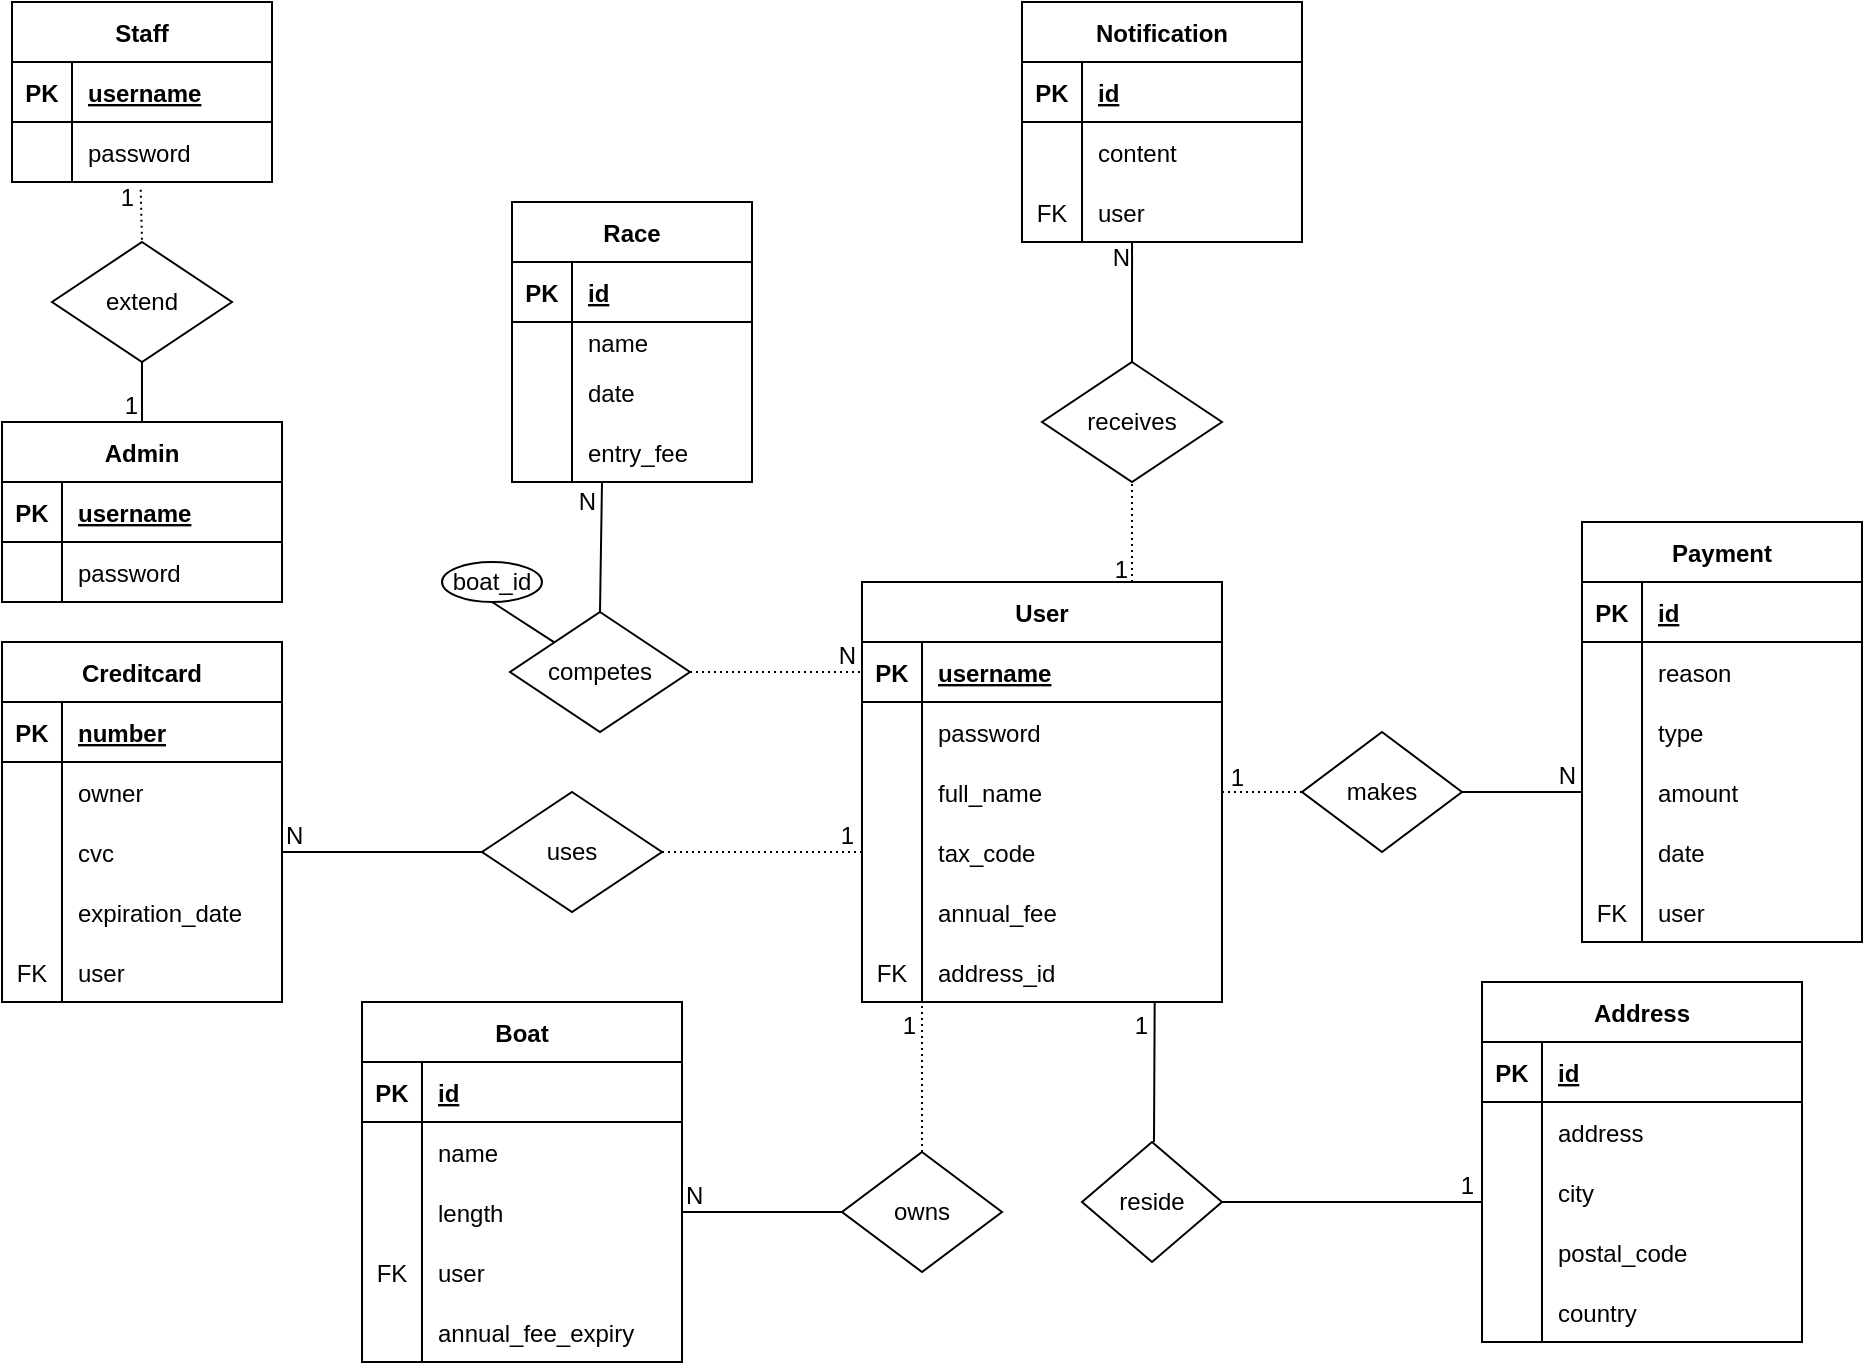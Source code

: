 <mxfile version="20.5.3" type="device"><diagram id="jh0oyT19YqO0sQ1SQWSc" name="Pagina-1"><mxGraphModel dx="315" dy="352" grid="1" gridSize="10" guides="1" tooltips="1" connect="1" arrows="1" fold="1" page="1" pageScale="1" pageWidth="1169" pageHeight="827" math="0" shadow="0"><root><mxCell id="0"/><mxCell id="1" parent="0"/><mxCell id="QxGdhgScGjYeTgfnTwLu-27" value="User" style="shape=table;startSize=30;container=1;collapsible=1;childLayout=tableLayout;fixedRows=1;rowLines=0;fontStyle=1;align=center;resizeLast=1;flipH=1;flipV=0;" vertex="1" parent="1"><mxGeometry x="510" y="430" width="180" height="210" as="geometry"/></mxCell><mxCell id="QxGdhgScGjYeTgfnTwLu-28" value="" style="shape=tableRow;horizontal=0;startSize=0;swimlaneHead=0;swimlaneBody=0;fillColor=none;collapsible=0;dropTarget=0;points=[[0,0.5],[1,0.5]];portConstraint=eastwest;top=0;left=0;right=0;bottom=1;" vertex="1" parent="QxGdhgScGjYeTgfnTwLu-27"><mxGeometry y="30" width="180" height="30" as="geometry"/></mxCell><mxCell id="QxGdhgScGjYeTgfnTwLu-29" value="PK" style="shape=partialRectangle;connectable=0;fillColor=none;top=0;left=0;bottom=0;right=0;fontStyle=1;overflow=hidden;" vertex="1" parent="QxGdhgScGjYeTgfnTwLu-28"><mxGeometry width="30" height="30" as="geometry"><mxRectangle width="30" height="30" as="alternateBounds"/></mxGeometry></mxCell><mxCell id="QxGdhgScGjYeTgfnTwLu-30" value="username" style="shape=partialRectangle;connectable=0;fillColor=none;top=0;left=0;bottom=0;right=0;align=left;spacingLeft=6;fontStyle=5;overflow=hidden;" vertex="1" parent="QxGdhgScGjYeTgfnTwLu-28"><mxGeometry x="30" width="150" height="30" as="geometry"><mxRectangle width="150" height="30" as="alternateBounds"/></mxGeometry></mxCell><mxCell id="QxGdhgScGjYeTgfnTwLu-31" value="" style="shape=tableRow;horizontal=0;startSize=0;swimlaneHead=0;swimlaneBody=0;fillColor=none;collapsible=0;dropTarget=0;points=[[0,0.5],[1,0.5]];portConstraint=eastwest;top=0;left=0;right=0;bottom=0;" vertex="1" parent="QxGdhgScGjYeTgfnTwLu-27"><mxGeometry y="60" width="180" height="30" as="geometry"/></mxCell><mxCell id="QxGdhgScGjYeTgfnTwLu-32" value="" style="shape=partialRectangle;connectable=0;fillColor=none;top=0;left=0;bottom=0;right=0;editable=1;overflow=hidden;" vertex="1" parent="QxGdhgScGjYeTgfnTwLu-31"><mxGeometry width="30" height="30" as="geometry"><mxRectangle width="30" height="30" as="alternateBounds"/></mxGeometry></mxCell><mxCell id="QxGdhgScGjYeTgfnTwLu-33" value="password" style="shape=partialRectangle;connectable=0;fillColor=none;top=0;left=0;bottom=0;right=0;align=left;spacingLeft=6;overflow=hidden;" vertex="1" parent="QxGdhgScGjYeTgfnTwLu-31"><mxGeometry x="30" width="150" height="30" as="geometry"><mxRectangle width="150" height="30" as="alternateBounds"/></mxGeometry></mxCell><mxCell id="QxGdhgScGjYeTgfnTwLu-34" value="" style="shape=tableRow;horizontal=0;startSize=0;swimlaneHead=0;swimlaneBody=0;fillColor=none;collapsible=0;dropTarget=0;points=[[0,0.5],[1,0.5]];portConstraint=eastwest;top=0;left=0;right=0;bottom=0;" vertex="1" parent="QxGdhgScGjYeTgfnTwLu-27"><mxGeometry y="90" width="180" height="30" as="geometry"/></mxCell><mxCell id="QxGdhgScGjYeTgfnTwLu-35" value="" style="shape=partialRectangle;connectable=0;fillColor=none;top=0;left=0;bottom=0;right=0;editable=1;overflow=hidden;" vertex="1" parent="QxGdhgScGjYeTgfnTwLu-34"><mxGeometry width="30" height="30" as="geometry"><mxRectangle width="30" height="30" as="alternateBounds"/></mxGeometry></mxCell><mxCell id="QxGdhgScGjYeTgfnTwLu-36" value="full_name" style="shape=partialRectangle;connectable=0;fillColor=none;top=0;left=0;bottom=0;right=0;align=left;spacingLeft=6;overflow=hidden;" vertex="1" parent="QxGdhgScGjYeTgfnTwLu-34"><mxGeometry x="30" width="150" height="30" as="geometry"><mxRectangle width="150" height="30" as="alternateBounds"/></mxGeometry></mxCell><mxCell id="QxGdhgScGjYeTgfnTwLu-37" value="" style="shape=tableRow;horizontal=0;startSize=0;swimlaneHead=0;swimlaneBody=0;fillColor=none;collapsible=0;dropTarget=0;points=[[0,0.5],[1,0.5]];portConstraint=eastwest;top=0;left=0;right=0;bottom=0;" vertex="1" parent="QxGdhgScGjYeTgfnTwLu-27"><mxGeometry y="120" width="180" height="30" as="geometry"/></mxCell><mxCell id="QxGdhgScGjYeTgfnTwLu-38" value="" style="shape=partialRectangle;connectable=0;fillColor=none;top=0;left=0;bottom=0;right=0;editable=1;overflow=hidden;" vertex="1" parent="QxGdhgScGjYeTgfnTwLu-37"><mxGeometry width="30" height="30" as="geometry"><mxRectangle width="30" height="30" as="alternateBounds"/></mxGeometry></mxCell><mxCell id="QxGdhgScGjYeTgfnTwLu-39" value="tax_code" style="shape=partialRectangle;connectable=0;fillColor=none;top=0;left=0;bottom=0;right=0;align=left;spacingLeft=6;overflow=hidden;" vertex="1" parent="QxGdhgScGjYeTgfnTwLu-37"><mxGeometry x="30" width="150" height="30" as="geometry"><mxRectangle width="150" height="30" as="alternateBounds"/></mxGeometry></mxCell><mxCell id="QxGdhgScGjYeTgfnTwLu-43" style="shape=tableRow;horizontal=0;startSize=0;swimlaneHead=0;swimlaneBody=0;fillColor=none;collapsible=0;dropTarget=0;points=[[0,0.5],[1,0.5]];portConstraint=eastwest;top=0;left=0;right=0;bottom=0;" vertex="1" parent="QxGdhgScGjYeTgfnTwLu-27"><mxGeometry y="150" width="180" height="30" as="geometry"/></mxCell><mxCell id="QxGdhgScGjYeTgfnTwLu-44" style="shape=partialRectangle;connectable=0;fillColor=none;top=0;left=0;bottom=0;right=0;editable=1;overflow=hidden;" vertex="1" parent="QxGdhgScGjYeTgfnTwLu-43"><mxGeometry width="30" height="30" as="geometry"><mxRectangle width="30" height="30" as="alternateBounds"/></mxGeometry></mxCell><mxCell id="QxGdhgScGjYeTgfnTwLu-45" value="annual_fee" style="shape=partialRectangle;connectable=0;fillColor=none;top=0;left=0;bottom=0;right=0;align=left;spacingLeft=6;overflow=hidden;" vertex="1" parent="QxGdhgScGjYeTgfnTwLu-43"><mxGeometry x="30" width="150" height="30" as="geometry"><mxRectangle width="150" height="30" as="alternateBounds"/></mxGeometry></mxCell><mxCell id="QxGdhgScGjYeTgfnTwLu-40" style="shape=tableRow;horizontal=0;startSize=0;swimlaneHead=0;swimlaneBody=0;fillColor=none;collapsible=0;dropTarget=0;points=[[0,0.5],[1,0.5]];portConstraint=eastwest;top=0;left=0;right=0;bottom=0;" vertex="1" parent="QxGdhgScGjYeTgfnTwLu-27"><mxGeometry y="180" width="180" height="30" as="geometry"/></mxCell><mxCell id="QxGdhgScGjYeTgfnTwLu-41" value="FK" style="shape=partialRectangle;connectable=0;fillColor=none;top=0;left=0;bottom=0;right=0;editable=1;overflow=hidden;" vertex="1" parent="QxGdhgScGjYeTgfnTwLu-40"><mxGeometry width="30" height="30" as="geometry"><mxRectangle width="30" height="30" as="alternateBounds"/></mxGeometry></mxCell><mxCell id="QxGdhgScGjYeTgfnTwLu-42" value="address_id" style="shape=partialRectangle;connectable=0;fillColor=none;top=0;left=0;bottom=0;right=0;align=left;spacingLeft=6;overflow=hidden;" vertex="1" parent="QxGdhgScGjYeTgfnTwLu-40"><mxGeometry x="30" width="150" height="30" as="geometry"><mxRectangle width="150" height="30" as="alternateBounds"/></mxGeometry></mxCell><mxCell id="QxGdhgScGjYeTgfnTwLu-46" value="Staff" style="shape=table;startSize=30;container=1;collapsible=1;childLayout=tableLayout;fixedRows=1;rowLines=0;fontStyle=1;align=center;resizeLast=1;" vertex="1" parent="1"><mxGeometry x="85" y="140" width="130" height="90" as="geometry"/></mxCell><mxCell id="QxGdhgScGjYeTgfnTwLu-47" value="" style="shape=tableRow;horizontal=0;startSize=0;swimlaneHead=0;swimlaneBody=0;fillColor=none;collapsible=0;dropTarget=0;points=[[0,0.5],[1,0.5]];portConstraint=eastwest;top=0;left=0;right=0;bottom=1;" vertex="1" parent="QxGdhgScGjYeTgfnTwLu-46"><mxGeometry y="30" width="130" height="30" as="geometry"/></mxCell><mxCell id="QxGdhgScGjYeTgfnTwLu-48" value="PK" style="shape=partialRectangle;connectable=0;fillColor=none;top=0;left=0;bottom=0;right=0;fontStyle=1;overflow=hidden;" vertex="1" parent="QxGdhgScGjYeTgfnTwLu-47"><mxGeometry width="30" height="30" as="geometry"><mxRectangle width="30" height="30" as="alternateBounds"/></mxGeometry></mxCell><mxCell id="QxGdhgScGjYeTgfnTwLu-49" value="username" style="shape=partialRectangle;connectable=0;fillColor=none;top=0;left=0;bottom=0;right=0;align=left;spacingLeft=6;fontStyle=5;overflow=hidden;" vertex="1" parent="QxGdhgScGjYeTgfnTwLu-47"><mxGeometry x="30" width="100" height="30" as="geometry"><mxRectangle width="100" height="30" as="alternateBounds"/></mxGeometry></mxCell><mxCell id="QxGdhgScGjYeTgfnTwLu-50" value="" style="shape=tableRow;horizontal=0;startSize=0;swimlaneHead=0;swimlaneBody=0;fillColor=none;collapsible=0;dropTarget=0;points=[[0,0.5],[1,0.5]];portConstraint=eastwest;top=0;left=0;right=0;bottom=0;" vertex="1" parent="QxGdhgScGjYeTgfnTwLu-46"><mxGeometry y="60" width="130" height="30" as="geometry"/></mxCell><mxCell id="QxGdhgScGjYeTgfnTwLu-51" value="" style="shape=partialRectangle;connectable=0;fillColor=none;top=0;left=0;bottom=0;right=0;editable=1;overflow=hidden;" vertex="1" parent="QxGdhgScGjYeTgfnTwLu-50"><mxGeometry width="30" height="30" as="geometry"><mxRectangle width="30" height="30" as="alternateBounds"/></mxGeometry></mxCell><mxCell id="QxGdhgScGjYeTgfnTwLu-52" value="password" style="shape=partialRectangle;connectable=0;fillColor=none;top=0;left=0;bottom=0;right=0;align=left;spacingLeft=6;overflow=hidden;" vertex="1" parent="QxGdhgScGjYeTgfnTwLu-50"><mxGeometry x="30" width="100" height="30" as="geometry"><mxRectangle width="100" height="30" as="alternateBounds"/></mxGeometry></mxCell><mxCell id="QxGdhgScGjYeTgfnTwLu-59" value="Race" style="shape=table;startSize=30;container=1;collapsible=1;childLayout=tableLayout;fixedRows=1;rowLines=0;fontStyle=1;align=center;resizeLast=1;" vertex="1" parent="1"><mxGeometry x="335" y="240" width="120" height="140" as="geometry"/></mxCell><mxCell id="QxGdhgScGjYeTgfnTwLu-60" value="" style="shape=tableRow;horizontal=0;startSize=0;swimlaneHead=0;swimlaneBody=0;fillColor=none;collapsible=0;dropTarget=0;points=[[0,0.5],[1,0.5]];portConstraint=eastwest;top=0;left=0;right=0;bottom=1;" vertex="1" parent="QxGdhgScGjYeTgfnTwLu-59"><mxGeometry y="30" width="120" height="30" as="geometry"/></mxCell><mxCell id="QxGdhgScGjYeTgfnTwLu-61" value="PK" style="shape=partialRectangle;connectable=0;fillColor=none;top=0;left=0;bottom=0;right=0;fontStyle=1;overflow=hidden;" vertex="1" parent="QxGdhgScGjYeTgfnTwLu-60"><mxGeometry width="30" height="30" as="geometry"><mxRectangle width="30" height="30" as="alternateBounds"/></mxGeometry></mxCell><mxCell id="QxGdhgScGjYeTgfnTwLu-62" value="id" style="shape=partialRectangle;connectable=0;fillColor=none;top=0;left=0;bottom=0;right=0;align=left;spacingLeft=6;fontStyle=5;overflow=hidden;" vertex="1" parent="QxGdhgScGjYeTgfnTwLu-60"><mxGeometry x="30" width="90" height="30" as="geometry"><mxRectangle width="90" height="30" as="alternateBounds"/></mxGeometry></mxCell><mxCell id="QxGdhgScGjYeTgfnTwLu-63" value="" style="shape=tableRow;horizontal=0;startSize=0;swimlaneHead=0;swimlaneBody=0;fillColor=none;collapsible=0;dropTarget=0;points=[[0,0.5],[1,0.5]];portConstraint=eastwest;top=0;left=0;right=0;bottom=0;" vertex="1" parent="QxGdhgScGjYeTgfnTwLu-59"><mxGeometry y="60" width="120" height="20" as="geometry"/></mxCell><mxCell id="QxGdhgScGjYeTgfnTwLu-64" value="" style="shape=partialRectangle;connectable=0;fillColor=none;top=0;left=0;bottom=0;right=0;editable=1;overflow=hidden;" vertex="1" parent="QxGdhgScGjYeTgfnTwLu-63"><mxGeometry width="30" height="20" as="geometry"><mxRectangle width="30" height="20" as="alternateBounds"/></mxGeometry></mxCell><mxCell id="QxGdhgScGjYeTgfnTwLu-65" value="name" style="shape=partialRectangle;connectable=0;fillColor=none;top=0;left=0;bottom=0;right=0;align=left;spacingLeft=6;overflow=hidden;" vertex="1" parent="QxGdhgScGjYeTgfnTwLu-63"><mxGeometry x="30" width="90" height="20" as="geometry"><mxRectangle width="90" height="20" as="alternateBounds"/></mxGeometry></mxCell><mxCell id="QxGdhgScGjYeTgfnTwLu-66" value="" style="shape=tableRow;horizontal=0;startSize=0;swimlaneHead=0;swimlaneBody=0;fillColor=none;collapsible=0;dropTarget=0;points=[[0,0.5],[1,0.5]];portConstraint=eastwest;top=0;left=0;right=0;bottom=0;" vertex="1" parent="QxGdhgScGjYeTgfnTwLu-59"><mxGeometry y="80" width="120" height="30" as="geometry"/></mxCell><mxCell id="QxGdhgScGjYeTgfnTwLu-67" value="" style="shape=partialRectangle;connectable=0;fillColor=none;top=0;left=0;bottom=0;right=0;editable=1;overflow=hidden;" vertex="1" parent="QxGdhgScGjYeTgfnTwLu-66"><mxGeometry width="30" height="30" as="geometry"><mxRectangle width="30" height="30" as="alternateBounds"/></mxGeometry></mxCell><mxCell id="QxGdhgScGjYeTgfnTwLu-68" value="date" style="shape=partialRectangle;connectable=0;fillColor=none;top=0;left=0;bottom=0;right=0;align=left;spacingLeft=6;overflow=hidden;" vertex="1" parent="QxGdhgScGjYeTgfnTwLu-66"><mxGeometry x="30" width="90" height="30" as="geometry"><mxRectangle width="90" height="30" as="alternateBounds"/></mxGeometry></mxCell><mxCell id="QxGdhgScGjYeTgfnTwLu-69" value="" style="shape=tableRow;horizontal=0;startSize=0;swimlaneHead=0;swimlaneBody=0;fillColor=none;collapsible=0;dropTarget=0;points=[[0,0.5],[1,0.5]];portConstraint=eastwest;top=0;left=0;right=0;bottom=0;" vertex="1" parent="QxGdhgScGjYeTgfnTwLu-59"><mxGeometry y="110" width="120" height="30" as="geometry"/></mxCell><mxCell id="QxGdhgScGjYeTgfnTwLu-70" value="" style="shape=partialRectangle;connectable=0;fillColor=none;top=0;left=0;bottom=0;right=0;editable=1;overflow=hidden;" vertex="1" parent="QxGdhgScGjYeTgfnTwLu-69"><mxGeometry width="30" height="30" as="geometry"><mxRectangle width="30" height="30" as="alternateBounds"/></mxGeometry></mxCell><mxCell id="QxGdhgScGjYeTgfnTwLu-71" value="entry_fee" style="shape=partialRectangle;connectable=0;fillColor=none;top=0;left=0;bottom=0;right=0;align=left;spacingLeft=6;overflow=hidden;" vertex="1" parent="QxGdhgScGjYeTgfnTwLu-69"><mxGeometry x="30" width="90" height="30" as="geometry"><mxRectangle width="90" height="30" as="alternateBounds"/></mxGeometry></mxCell><mxCell id="QxGdhgScGjYeTgfnTwLu-72" value="Payment" style="shape=table;startSize=30;container=1;collapsible=1;childLayout=tableLayout;fixedRows=1;rowLines=0;fontStyle=1;align=center;resizeLast=1;" vertex="1" parent="1"><mxGeometry x="870" y="400" width="140" height="210" as="geometry"/></mxCell><mxCell id="QxGdhgScGjYeTgfnTwLu-73" value="" style="shape=tableRow;horizontal=0;startSize=0;swimlaneHead=0;swimlaneBody=0;fillColor=none;collapsible=0;dropTarget=0;points=[[0,0.5],[1,0.5]];portConstraint=eastwest;top=0;left=0;right=0;bottom=1;" vertex="1" parent="QxGdhgScGjYeTgfnTwLu-72"><mxGeometry y="30" width="140" height="30" as="geometry"/></mxCell><mxCell id="QxGdhgScGjYeTgfnTwLu-74" value="PK" style="shape=partialRectangle;connectable=0;fillColor=none;top=0;left=0;bottom=0;right=0;fontStyle=1;overflow=hidden;" vertex="1" parent="QxGdhgScGjYeTgfnTwLu-73"><mxGeometry width="30" height="30" as="geometry"><mxRectangle width="30" height="30" as="alternateBounds"/></mxGeometry></mxCell><mxCell id="QxGdhgScGjYeTgfnTwLu-75" value="id" style="shape=partialRectangle;connectable=0;fillColor=none;top=0;left=0;bottom=0;right=0;align=left;spacingLeft=6;fontStyle=5;overflow=hidden;" vertex="1" parent="QxGdhgScGjYeTgfnTwLu-73"><mxGeometry x="30" width="110" height="30" as="geometry"><mxRectangle width="110" height="30" as="alternateBounds"/></mxGeometry></mxCell><mxCell id="QxGdhgScGjYeTgfnTwLu-76" value="" style="shape=tableRow;horizontal=0;startSize=0;swimlaneHead=0;swimlaneBody=0;fillColor=none;collapsible=0;dropTarget=0;points=[[0,0.5],[1,0.5]];portConstraint=eastwest;top=0;left=0;right=0;bottom=0;" vertex="1" parent="QxGdhgScGjYeTgfnTwLu-72"><mxGeometry y="60" width="140" height="30" as="geometry"/></mxCell><mxCell id="QxGdhgScGjYeTgfnTwLu-77" value="" style="shape=partialRectangle;connectable=0;fillColor=none;top=0;left=0;bottom=0;right=0;editable=1;overflow=hidden;" vertex="1" parent="QxGdhgScGjYeTgfnTwLu-76"><mxGeometry width="30" height="30" as="geometry"><mxRectangle width="30" height="30" as="alternateBounds"/></mxGeometry></mxCell><mxCell id="QxGdhgScGjYeTgfnTwLu-78" value="reason" style="shape=partialRectangle;connectable=0;fillColor=none;top=0;left=0;bottom=0;right=0;align=left;spacingLeft=6;overflow=hidden;" vertex="1" parent="QxGdhgScGjYeTgfnTwLu-76"><mxGeometry x="30" width="110" height="30" as="geometry"><mxRectangle width="110" height="30" as="alternateBounds"/></mxGeometry></mxCell><mxCell id="QxGdhgScGjYeTgfnTwLu-79" value="" style="shape=tableRow;horizontal=0;startSize=0;swimlaneHead=0;swimlaneBody=0;fillColor=none;collapsible=0;dropTarget=0;points=[[0,0.5],[1,0.5]];portConstraint=eastwest;top=0;left=0;right=0;bottom=0;" vertex="1" parent="QxGdhgScGjYeTgfnTwLu-72"><mxGeometry y="90" width="140" height="30" as="geometry"/></mxCell><mxCell id="QxGdhgScGjYeTgfnTwLu-80" value="" style="shape=partialRectangle;connectable=0;fillColor=none;top=0;left=0;bottom=0;right=0;editable=1;overflow=hidden;" vertex="1" parent="QxGdhgScGjYeTgfnTwLu-79"><mxGeometry width="30" height="30" as="geometry"><mxRectangle width="30" height="30" as="alternateBounds"/></mxGeometry></mxCell><mxCell id="QxGdhgScGjYeTgfnTwLu-81" value="type" style="shape=partialRectangle;connectable=0;fillColor=none;top=0;left=0;bottom=0;right=0;align=left;spacingLeft=6;overflow=hidden;" vertex="1" parent="QxGdhgScGjYeTgfnTwLu-79"><mxGeometry x="30" width="110" height="30" as="geometry"><mxRectangle width="110" height="30" as="alternateBounds"/></mxGeometry></mxCell><mxCell id="QxGdhgScGjYeTgfnTwLu-82" value="" style="shape=tableRow;horizontal=0;startSize=0;swimlaneHead=0;swimlaneBody=0;fillColor=none;collapsible=0;dropTarget=0;points=[[0,0.5],[1,0.5]];portConstraint=eastwest;top=0;left=0;right=0;bottom=0;" vertex="1" parent="QxGdhgScGjYeTgfnTwLu-72"><mxGeometry y="120" width="140" height="30" as="geometry"/></mxCell><mxCell id="QxGdhgScGjYeTgfnTwLu-83" value="" style="shape=partialRectangle;connectable=0;fillColor=none;top=0;left=0;bottom=0;right=0;editable=1;overflow=hidden;" vertex="1" parent="QxGdhgScGjYeTgfnTwLu-82"><mxGeometry width="30" height="30" as="geometry"><mxRectangle width="30" height="30" as="alternateBounds"/></mxGeometry></mxCell><mxCell id="QxGdhgScGjYeTgfnTwLu-84" value="amount" style="shape=partialRectangle;connectable=0;fillColor=none;top=0;left=0;bottom=0;right=0;align=left;spacingLeft=6;overflow=hidden;" vertex="1" parent="QxGdhgScGjYeTgfnTwLu-82"><mxGeometry x="30" width="110" height="30" as="geometry"><mxRectangle width="110" height="30" as="alternateBounds"/></mxGeometry></mxCell><mxCell id="QxGdhgScGjYeTgfnTwLu-85" style="shape=tableRow;horizontal=0;startSize=0;swimlaneHead=0;swimlaneBody=0;fillColor=none;collapsible=0;dropTarget=0;points=[[0,0.5],[1,0.5]];portConstraint=eastwest;top=0;left=0;right=0;bottom=0;" vertex="1" parent="QxGdhgScGjYeTgfnTwLu-72"><mxGeometry y="150" width="140" height="30" as="geometry"/></mxCell><mxCell id="QxGdhgScGjYeTgfnTwLu-86" style="shape=partialRectangle;connectable=0;fillColor=none;top=0;left=0;bottom=0;right=0;editable=1;overflow=hidden;" vertex="1" parent="QxGdhgScGjYeTgfnTwLu-85"><mxGeometry width="30" height="30" as="geometry"><mxRectangle width="30" height="30" as="alternateBounds"/></mxGeometry></mxCell><mxCell id="QxGdhgScGjYeTgfnTwLu-87" value="date" style="shape=partialRectangle;connectable=0;fillColor=none;top=0;left=0;bottom=0;right=0;align=left;spacingLeft=6;overflow=hidden;" vertex="1" parent="QxGdhgScGjYeTgfnTwLu-85"><mxGeometry x="30" width="110" height="30" as="geometry"><mxRectangle width="110" height="30" as="alternateBounds"/></mxGeometry></mxCell><mxCell id="QxGdhgScGjYeTgfnTwLu-88" style="shape=tableRow;horizontal=0;startSize=0;swimlaneHead=0;swimlaneBody=0;fillColor=none;collapsible=0;dropTarget=0;points=[[0,0.5],[1,0.5]];portConstraint=eastwest;top=0;left=0;right=0;bottom=0;" vertex="1" parent="QxGdhgScGjYeTgfnTwLu-72"><mxGeometry y="180" width="140" height="30" as="geometry"/></mxCell><mxCell id="QxGdhgScGjYeTgfnTwLu-89" value="FK" style="shape=partialRectangle;connectable=0;fillColor=none;top=0;left=0;bottom=0;right=0;editable=1;overflow=hidden;" vertex="1" parent="QxGdhgScGjYeTgfnTwLu-88"><mxGeometry width="30" height="30" as="geometry"><mxRectangle width="30" height="30" as="alternateBounds"/></mxGeometry></mxCell><mxCell id="QxGdhgScGjYeTgfnTwLu-90" value="user" style="shape=partialRectangle;connectable=0;fillColor=none;top=0;left=0;bottom=0;right=0;align=left;spacingLeft=6;overflow=hidden;" vertex="1" parent="QxGdhgScGjYeTgfnTwLu-88"><mxGeometry x="30" width="110" height="30" as="geometry"><mxRectangle width="110" height="30" as="alternateBounds"/></mxGeometry></mxCell><mxCell id="QxGdhgScGjYeTgfnTwLu-91" value="Notification" style="shape=table;startSize=30;container=1;collapsible=1;childLayout=tableLayout;fixedRows=1;rowLines=0;fontStyle=1;align=center;resizeLast=1;" vertex="1" parent="1"><mxGeometry x="590" y="140" width="140" height="120" as="geometry"/></mxCell><mxCell id="QxGdhgScGjYeTgfnTwLu-92" value="" style="shape=tableRow;horizontal=0;startSize=0;swimlaneHead=0;swimlaneBody=0;fillColor=none;collapsible=0;dropTarget=0;points=[[0,0.5],[1,0.5]];portConstraint=eastwest;top=0;left=0;right=0;bottom=1;" vertex="1" parent="QxGdhgScGjYeTgfnTwLu-91"><mxGeometry y="30" width="140" height="30" as="geometry"/></mxCell><mxCell id="QxGdhgScGjYeTgfnTwLu-93" value="PK" style="shape=partialRectangle;connectable=0;fillColor=none;top=0;left=0;bottom=0;right=0;fontStyle=1;overflow=hidden;" vertex="1" parent="QxGdhgScGjYeTgfnTwLu-92"><mxGeometry width="30" height="30" as="geometry"><mxRectangle width="30" height="30" as="alternateBounds"/></mxGeometry></mxCell><mxCell id="QxGdhgScGjYeTgfnTwLu-94" value="id" style="shape=partialRectangle;connectable=0;fillColor=none;top=0;left=0;bottom=0;right=0;align=left;spacingLeft=6;fontStyle=5;overflow=hidden;" vertex="1" parent="QxGdhgScGjYeTgfnTwLu-92"><mxGeometry x="30" width="110" height="30" as="geometry"><mxRectangle width="110" height="30" as="alternateBounds"/></mxGeometry></mxCell><mxCell id="QxGdhgScGjYeTgfnTwLu-95" value="" style="shape=tableRow;horizontal=0;startSize=0;swimlaneHead=0;swimlaneBody=0;fillColor=none;collapsible=0;dropTarget=0;points=[[0,0.5],[1,0.5]];portConstraint=eastwest;top=0;left=0;right=0;bottom=0;" vertex="1" parent="QxGdhgScGjYeTgfnTwLu-91"><mxGeometry y="60" width="140" height="30" as="geometry"/></mxCell><mxCell id="QxGdhgScGjYeTgfnTwLu-96" value="" style="shape=partialRectangle;connectable=0;fillColor=none;top=0;left=0;bottom=0;right=0;editable=1;overflow=hidden;" vertex="1" parent="QxGdhgScGjYeTgfnTwLu-95"><mxGeometry width="30" height="30" as="geometry"><mxRectangle width="30" height="30" as="alternateBounds"/></mxGeometry></mxCell><mxCell id="QxGdhgScGjYeTgfnTwLu-97" value="content" style="shape=partialRectangle;connectable=0;fillColor=none;top=0;left=0;bottom=0;right=0;align=left;spacingLeft=6;overflow=hidden;" vertex="1" parent="QxGdhgScGjYeTgfnTwLu-95"><mxGeometry x="30" width="110" height="30" as="geometry"><mxRectangle width="110" height="30" as="alternateBounds"/></mxGeometry></mxCell><mxCell id="QxGdhgScGjYeTgfnTwLu-98" value="" style="shape=tableRow;horizontal=0;startSize=0;swimlaneHead=0;swimlaneBody=0;fillColor=none;collapsible=0;dropTarget=0;points=[[0,0.5],[1,0.5]];portConstraint=eastwest;top=0;left=0;right=0;bottom=0;" vertex="1" parent="QxGdhgScGjYeTgfnTwLu-91"><mxGeometry y="90" width="140" height="30" as="geometry"/></mxCell><mxCell id="QxGdhgScGjYeTgfnTwLu-99" value="FK" style="shape=partialRectangle;connectable=0;fillColor=none;top=0;left=0;bottom=0;right=0;editable=1;overflow=hidden;" vertex="1" parent="QxGdhgScGjYeTgfnTwLu-98"><mxGeometry width="30" height="30" as="geometry"><mxRectangle width="30" height="30" as="alternateBounds"/></mxGeometry></mxCell><mxCell id="QxGdhgScGjYeTgfnTwLu-100" value="user" style="shape=partialRectangle;connectable=0;fillColor=none;top=0;left=0;bottom=0;right=0;align=left;spacingLeft=6;overflow=hidden;" vertex="1" parent="QxGdhgScGjYeTgfnTwLu-98"><mxGeometry x="30" width="110" height="30" as="geometry"><mxRectangle width="110" height="30" as="alternateBounds"/></mxGeometry></mxCell><mxCell id="QxGdhgScGjYeTgfnTwLu-104" value="Address" style="shape=table;startSize=30;container=1;collapsible=1;childLayout=tableLayout;fixedRows=1;rowLines=0;fontStyle=1;align=center;resizeLast=1;" vertex="1" parent="1"><mxGeometry x="820" y="630" width="160" height="180" as="geometry"/></mxCell><mxCell id="QxGdhgScGjYeTgfnTwLu-105" value="" style="shape=tableRow;horizontal=0;startSize=0;swimlaneHead=0;swimlaneBody=0;fillColor=none;collapsible=0;dropTarget=0;points=[[0,0.5],[1,0.5]];portConstraint=eastwest;top=0;left=0;right=0;bottom=1;" vertex="1" parent="QxGdhgScGjYeTgfnTwLu-104"><mxGeometry y="30" width="160" height="30" as="geometry"/></mxCell><mxCell id="QxGdhgScGjYeTgfnTwLu-106" value="PK" style="shape=partialRectangle;connectable=0;fillColor=none;top=0;left=0;bottom=0;right=0;fontStyle=1;overflow=hidden;" vertex="1" parent="QxGdhgScGjYeTgfnTwLu-105"><mxGeometry width="30" height="30" as="geometry"><mxRectangle width="30" height="30" as="alternateBounds"/></mxGeometry></mxCell><mxCell id="QxGdhgScGjYeTgfnTwLu-107" value="id" style="shape=partialRectangle;connectable=0;fillColor=none;top=0;left=0;bottom=0;right=0;align=left;spacingLeft=6;fontStyle=5;overflow=hidden;" vertex="1" parent="QxGdhgScGjYeTgfnTwLu-105"><mxGeometry x="30" width="130" height="30" as="geometry"><mxRectangle width="130" height="30" as="alternateBounds"/></mxGeometry></mxCell><mxCell id="QxGdhgScGjYeTgfnTwLu-108" value="" style="shape=tableRow;horizontal=0;startSize=0;swimlaneHead=0;swimlaneBody=0;fillColor=none;collapsible=0;dropTarget=0;points=[[0,0.5],[1,0.5]];portConstraint=eastwest;top=0;left=0;right=0;bottom=0;" vertex="1" parent="QxGdhgScGjYeTgfnTwLu-104"><mxGeometry y="60" width="160" height="30" as="geometry"/></mxCell><mxCell id="QxGdhgScGjYeTgfnTwLu-109" value="" style="shape=partialRectangle;connectable=0;fillColor=none;top=0;left=0;bottom=0;right=0;editable=1;overflow=hidden;" vertex="1" parent="QxGdhgScGjYeTgfnTwLu-108"><mxGeometry width="30" height="30" as="geometry"><mxRectangle width="30" height="30" as="alternateBounds"/></mxGeometry></mxCell><mxCell id="QxGdhgScGjYeTgfnTwLu-110" value="address" style="shape=partialRectangle;connectable=0;fillColor=none;top=0;left=0;bottom=0;right=0;align=left;spacingLeft=6;overflow=hidden;" vertex="1" parent="QxGdhgScGjYeTgfnTwLu-108"><mxGeometry x="30" width="130" height="30" as="geometry"><mxRectangle width="130" height="30" as="alternateBounds"/></mxGeometry></mxCell><mxCell id="QxGdhgScGjYeTgfnTwLu-111" value="" style="shape=tableRow;horizontal=0;startSize=0;swimlaneHead=0;swimlaneBody=0;fillColor=none;collapsible=0;dropTarget=0;points=[[0,0.5],[1,0.5]];portConstraint=eastwest;top=0;left=0;right=0;bottom=0;" vertex="1" parent="QxGdhgScGjYeTgfnTwLu-104"><mxGeometry y="90" width="160" height="30" as="geometry"/></mxCell><mxCell id="QxGdhgScGjYeTgfnTwLu-112" value="" style="shape=partialRectangle;connectable=0;fillColor=none;top=0;left=0;bottom=0;right=0;editable=1;overflow=hidden;" vertex="1" parent="QxGdhgScGjYeTgfnTwLu-111"><mxGeometry width="30" height="30" as="geometry"><mxRectangle width="30" height="30" as="alternateBounds"/></mxGeometry></mxCell><mxCell id="QxGdhgScGjYeTgfnTwLu-113" value="city" style="shape=partialRectangle;connectable=0;fillColor=none;top=0;left=0;bottom=0;right=0;align=left;spacingLeft=6;overflow=hidden;" vertex="1" parent="QxGdhgScGjYeTgfnTwLu-111"><mxGeometry x="30" width="130" height="30" as="geometry"><mxRectangle width="130" height="30" as="alternateBounds"/></mxGeometry></mxCell><mxCell id="QxGdhgScGjYeTgfnTwLu-114" value="" style="shape=tableRow;horizontal=0;startSize=0;swimlaneHead=0;swimlaneBody=0;fillColor=none;collapsible=0;dropTarget=0;points=[[0,0.5],[1,0.5]];portConstraint=eastwest;top=0;left=0;right=0;bottom=0;" vertex="1" parent="QxGdhgScGjYeTgfnTwLu-104"><mxGeometry y="120" width="160" height="30" as="geometry"/></mxCell><mxCell id="QxGdhgScGjYeTgfnTwLu-115" value="" style="shape=partialRectangle;connectable=0;fillColor=none;top=0;left=0;bottom=0;right=0;editable=1;overflow=hidden;" vertex="1" parent="QxGdhgScGjYeTgfnTwLu-114"><mxGeometry width="30" height="30" as="geometry"><mxRectangle width="30" height="30" as="alternateBounds"/></mxGeometry></mxCell><mxCell id="QxGdhgScGjYeTgfnTwLu-116" value="postal_code" style="shape=partialRectangle;connectable=0;fillColor=none;top=0;left=0;bottom=0;right=0;align=left;spacingLeft=6;overflow=hidden;" vertex="1" parent="QxGdhgScGjYeTgfnTwLu-114"><mxGeometry x="30" width="130" height="30" as="geometry"><mxRectangle width="130" height="30" as="alternateBounds"/></mxGeometry></mxCell><mxCell id="QxGdhgScGjYeTgfnTwLu-117" style="shape=tableRow;horizontal=0;startSize=0;swimlaneHead=0;swimlaneBody=0;fillColor=none;collapsible=0;dropTarget=0;points=[[0,0.5],[1,0.5]];portConstraint=eastwest;top=0;left=0;right=0;bottom=0;" vertex="1" parent="QxGdhgScGjYeTgfnTwLu-104"><mxGeometry y="150" width="160" height="30" as="geometry"/></mxCell><mxCell id="QxGdhgScGjYeTgfnTwLu-118" style="shape=partialRectangle;connectable=0;fillColor=none;top=0;left=0;bottom=0;right=0;editable=1;overflow=hidden;" vertex="1" parent="QxGdhgScGjYeTgfnTwLu-117"><mxGeometry width="30" height="30" as="geometry"><mxRectangle width="30" height="30" as="alternateBounds"/></mxGeometry></mxCell><mxCell id="QxGdhgScGjYeTgfnTwLu-119" value="country" style="shape=partialRectangle;connectable=0;fillColor=none;top=0;left=0;bottom=0;right=0;align=left;spacingLeft=6;overflow=hidden;" vertex="1" parent="QxGdhgScGjYeTgfnTwLu-117"><mxGeometry x="30" width="130" height="30" as="geometry"><mxRectangle width="130" height="30" as="alternateBounds"/></mxGeometry></mxCell><mxCell id="QxGdhgScGjYeTgfnTwLu-120" value="Admin" style="shape=table;startSize=30;container=1;collapsible=1;childLayout=tableLayout;fixedRows=1;rowLines=0;fontStyle=1;align=center;resizeLast=1;" vertex="1" parent="1"><mxGeometry x="80" y="350" width="140" height="90" as="geometry"/></mxCell><mxCell id="QxGdhgScGjYeTgfnTwLu-121" value="" style="shape=tableRow;horizontal=0;startSize=0;swimlaneHead=0;swimlaneBody=0;fillColor=none;collapsible=0;dropTarget=0;points=[[0,0.5],[1,0.5]];portConstraint=eastwest;top=0;left=0;right=0;bottom=1;" vertex="1" parent="QxGdhgScGjYeTgfnTwLu-120"><mxGeometry y="30" width="140" height="30" as="geometry"/></mxCell><mxCell id="QxGdhgScGjYeTgfnTwLu-122" value="PK" style="shape=partialRectangle;connectable=0;fillColor=none;top=0;left=0;bottom=0;right=0;fontStyle=1;overflow=hidden;" vertex="1" parent="QxGdhgScGjYeTgfnTwLu-121"><mxGeometry width="30" height="30" as="geometry"><mxRectangle width="30" height="30" as="alternateBounds"/></mxGeometry></mxCell><mxCell id="QxGdhgScGjYeTgfnTwLu-123" value="username" style="shape=partialRectangle;connectable=0;fillColor=none;top=0;left=0;bottom=0;right=0;align=left;spacingLeft=6;fontStyle=5;overflow=hidden;" vertex="1" parent="QxGdhgScGjYeTgfnTwLu-121"><mxGeometry x="30" width="110" height="30" as="geometry"><mxRectangle width="110" height="30" as="alternateBounds"/></mxGeometry></mxCell><mxCell id="QxGdhgScGjYeTgfnTwLu-124" value="" style="shape=tableRow;horizontal=0;startSize=0;swimlaneHead=0;swimlaneBody=0;fillColor=none;collapsible=0;dropTarget=0;points=[[0,0.5],[1,0.5]];portConstraint=eastwest;top=0;left=0;right=0;bottom=0;" vertex="1" parent="QxGdhgScGjYeTgfnTwLu-120"><mxGeometry y="60" width="140" height="30" as="geometry"/></mxCell><mxCell id="QxGdhgScGjYeTgfnTwLu-125" value="" style="shape=partialRectangle;connectable=0;fillColor=none;top=0;left=0;bottom=0;right=0;editable=1;overflow=hidden;" vertex="1" parent="QxGdhgScGjYeTgfnTwLu-124"><mxGeometry width="30" height="30" as="geometry"><mxRectangle width="30" height="30" as="alternateBounds"/></mxGeometry></mxCell><mxCell id="QxGdhgScGjYeTgfnTwLu-126" value="password" style="shape=partialRectangle;connectable=0;fillColor=none;top=0;left=0;bottom=0;right=0;align=left;spacingLeft=6;overflow=hidden;" vertex="1" parent="QxGdhgScGjYeTgfnTwLu-124"><mxGeometry x="30" width="110" height="30" as="geometry"><mxRectangle width="110" height="30" as="alternateBounds"/></mxGeometry></mxCell><mxCell id="QxGdhgScGjYeTgfnTwLu-133" value="Boat" style="shape=table;startSize=30;container=1;collapsible=1;childLayout=tableLayout;fixedRows=1;rowLines=0;fontStyle=1;align=center;resizeLast=1;" vertex="1" parent="1"><mxGeometry x="260" y="640" width="160" height="180" as="geometry"/></mxCell><mxCell id="QxGdhgScGjYeTgfnTwLu-134" value="" style="shape=tableRow;horizontal=0;startSize=0;swimlaneHead=0;swimlaneBody=0;fillColor=none;collapsible=0;dropTarget=0;points=[[0,0.5],[1,0.5]];portConstraint=eastwest;top=0;left=0;right=0;bottom=1;" vertex="1" parent="QxGdhgScGjYeTgfnTwLu-133"><mxGeometry y="30" width="160" height="30" as="geometry"/></mxCell><mxCell id="QxGdhgScGjYeTgfnTwLu-135" value="PK" style="shape=partialRectangle;connectable=0;fillColor=none;top=0;left=0;bottom=0;right=0;fontStyle=1;overflow=hidden;" vertex="1" parent="QxGdhgScGjYeTgfnTwLu-134"><mxGeometry width="30" height="30" as="geometry"><mxRectangle width="30" height="30" as="alternateBounds"/></mxGeometry></mxCell><mxCell id="QxGdhgScGjYeTgfnTwLu-136" value="id" style="shape=partialRectangle;connectable=0;fillColor=none;top=0;left=0;bottom=0;right=0;align=left;spacingLeft=6;fontStyle=5;overflow=hidden;" vertex="1" parent="QxGdhgScGjYeTgfnTwLu-134"><mxGeometry x="30" width="130" height="30" as="geometry"><mxRectangle width="130" height="30" as="alternateBounds"/></mxGeometry></mxCell><mxCell id="QxGdhgScGjYeTgfnTwLu-137" value="" style="shape=tableRow;horizontal=0;startSize=0;swimlaneHead=0;swimlaneBody=0;fillColor=none;collapsible=0;dropTarget=0;points=[[0,0.5],[1,0.5]];portConstraint=eastwest;top=0;left=0;right=0;bottom=0;" vertex="1" parent="QxGdhgScGjYeTgfnTwLu-133"><mxGeometry y="60" width="160" height="30" as="geometry"/></mxCell><mxCell id="QxGdhgScGjYeTgfnTwLu-138" value="" style="shape=partialRectangle;connectable=0;fillColor=none;top=0;left=0;bottom=0;right=0;editable=1;overflow=hidden;" vertex="1" parent="QxGdhgScGjYeTgfnTwLu-137"><mxGeometry width="30" height="30" as="geometry"><mxRectangle width="30" height="30" as="alternateBounds"/></mxGeometry></mxCell><mxCell id="QxGdhgScGjYeTgfnTwLu-139" value="name" style="shape=partialRectangle;connectable=0;fillColor=none;top=0;left=0;bottom=0;right=0;align=left;spacingLeft=6;overflow=hidden;" vertex="1" parent="QxGdhgScGjYeTgfnTwLu-137"><mxGeometry x="30" width="130" height="30" as="geometry"><mxRectangle width="130" height="30" as="alternateBounds"/></mxGeometry></mxCell><mxCell id="QxGdhgScGjYeTgfnTwLu-140" value="" style="shape=tableRow;horizontal=0;startSize=0;swimlaneHead=0;swimlaneBody=0;fillColor=none;collapsible=0;dropTarget=0;points=[[0,0.5],[1,0.5]];portConstraint=eastwest;top=0;left=0;right=0;bottom=0;" vertex="1" parent="QxGdhgScGjYeTgfnTwLu-133"><mxGeometry y="90" width="160" height="30" as="geometry"/></mxCell><mxCell id="QxGdhgScGjYeTgfnTwLu-141" value="" style="shape=partialRectangle;connectable=0;fillColor=none;top=0;left=0;bottom=0;right=0;editable=1;overflow=hidden;" vertex="1" parent="QxGdhgScGjYeTgfnTwLu-140"><mxGeometry width="30" height="30" as="geometry"><mxRectangle width="30" height="30" as="alternateBounds"/></mxGeometry></mxCell><mxCell id="QxGdhgScGjYeTgfnTwLu-142" value="length" style="shape=partialRectangle;connectable=0;fillColor=none;top=0;left=0;bottom=0;right=0;align=left;spacingLeft=6;overflow=hidden;" vertex="1" parent="QxGdhgScGjYeTgfnTwLu-140"><mxGeometry x="30" width="130" height="30" as="geometry"><mxRectangle width="130" height="30" as="alternateBounds"/></mxGeometry></mxCell><mxCell id="QxGdhgScGjYeTgfnTwLu-143" value="" style="shape=tableRow;horizontal=0;startSize=0;swimlaneHead=0;swimlaneBody=0;fillColor=none;collapsible=0;dropTarget=0;points=[[0,0.5],[1,0.5]];portConstraint=eastwest;top=0;left=0;right=0;bottom=0;" vertex="1" parent="QxGdhgScGjYeTgfnTwLu-133"><mxGeometry y="120" width="160" height="30" as="geometry"/></mxCell><mxCell id="QxGdhgScGjYeTgfnTwLu-144" value="FK" style="shape=partialRectangle;connectable=0;fillColor=none;top=0;left=0;bottom=0;right=0;editable=1;overflow=hidden;" vertex="1" parent="QxGdhgScGjYeTgfnTwLu-143"><mxGeometry width="30" height="30" as="geometry"><mxRectangle width="30" height="30" as="alternateBounds"/></mxGeometry></mxCell><mxCell id="QxGdhgScGjYeTgfnTwLu-145" value="user" style="shape=partialRectangle;connectable=0;fillColor=none;top=0;left=0;bottom=0;right=0;align=left;spacingLeft=6;overflow=hidden;" vertex="1" parent="QxGdhgScGjYeTgfnTwLu-143"><mxGeometry x="30" width="130" height="30" as="geometry"><mxRectangle width="130" height="30" as="alternateBounds"/></mxGeometry></mxCell><mxCell id="QxGdhgScGjYeTgfnTwLu-149" style="shape=tableRow;horizontal=0;startSize=0;swimlaneHead=0;swimlaneBody=0;fillColor=none;collapsible=0;dropTarget=0;points=[[0,0.5],[1,0.5]];portConstraint=eastwest;top=0;left=0;right=0;bottom=0;" vertex="1" parent="QxGdhgScGjYeTgfnTwLu-133"><mxGeometry y="150" width="160" height="30" as="geometry"/></mxCell><mxCell id="QxGdhgScGjYeTgfnTwLu-150" style="shape=partialRectangle;connectable=0;fillColor=none;top=0;left=0;bottom=0;right=0;editable=1;overflow=hidden;" vertex="1" parent="QxGdhgScGjYeTgfnTwLu-149"><mxGeometry width="30" height="30" as="geometry"><mxRectangle width="30" height="30" as="alternateBounds"/></mxGeometry></mxCell><mxCell id="QxGdhgScGjYeTgfnTwLu-151" value="annual_fee_expiry" style="shape=partialRectangle;connectable=0;fillColor=none;top=0;left=0;bottom=0;right=0;align=left;spacingLeft=6;overflow=hidden;" vertex="1" parent="QxGdhgScGjYeTgfnTwLu-149"><mxGeometry x="30" width="130" height="30" as="geometry"><mxRectangle width="130" height="30" as="alternateBounds"/></mxGeometry></mxCell><mxCell id="QxGdhgScGjYeTgfnTwLu-152" value="Creditcard" style="shape=table;startSize=30;container=1;collapsible=1;childLayout=tableLayout;fixedRows=1;rowLines=0;fontStyle=1;align=center;resizeLast=1;" vertex="1" parent="1"><mxGeometry x="80" y="460" width="140" height="180" as="geometry"/></mxCell><mxCell id="QxGdhgScGjYeTgfnTwLu-153" value="" style="shape=tableRow;horizontal=0;startSize=0;swimlaneHead=0;swimlaneBody=0;fillColor=none;collapsible=0;dropTarget=0;points=[[0,0.5],[1,0.5]];portConstraint=eastwest;top=0;left=0;right=0;bottom=1;" vertex="1" parent="QxGdhgScGjYeTgfnTwLu-152"><mxGeometry y="30" width="140" height="30" as="geometry"/></mxCell><mxCell id="QxGdhgScGjYeTgfnTwLu-154" value="PK" style="shape=partialRectangle;connectable=0;fillColor=none;top=0;left=0;bottom=0;right=0;fontStyle=1;overflow=hidden;" vertex="1" parent="QxGdhgScGjYeTgfnTwLu-153"><mxGeometry width="30" height="30" as="geometry"><mxRectangle width="30" height="30" as="alternateBounds"/></mxGeometry></mxCell><mxCell id="QxGdhgScGjYeTgfnTwLu-155" value="number" style="shape=partialRectangle;connectable=0;fillColor=none;top=0;left=0;bottom=0;right=0;align=left;spacingLeft=6;fontStyle=5;overflow=hidden;" vertex="1" parent="QxGdhgScGjYeTgfnTwLu-153"><mxGeometry x="30" width="110" height="30" as="geometry"><mxRectangle width="110" height="30" as="alternateBounds"/></mxGeometry></mxCell><mxCell id="QxGdhgScGjYeTgfnTwLu-156" value="" style="shape=tableRow;horizontal=0;startSize=0;swimlaneHead=0;swimlaneBody=0;fillColor=none;collapsible=0;dropTarget=0;points=[[0,0.5],[1,0.5]];portConstraint=eastwest;top=0;left=0;right=0;bottom=0;" vertex="1" parent="QxGdhgScGjYeTgfnTwLu-152"><mxGeometry y="60" width="140" height="30" as="geometry"/></mxCell><mxCell id="QxGdhgScGjYeTgfnTwLu-157" value="" style="shape=partialRectangle;connectable=0;fillColor=none;top=0;left=0;bottom=0;right=0;editable=1;overflow=hidden;" vertex="1" parent="QxGdhgScGjYeTgfnTwLu-156"><mxGeometry width="30" height="30" as="geometry"><mxRectangle width="30" height="30" as="alternateBounds"/></mxGeometry></mxCell><mxCell id="QxGdhgScGjYeTgfnTwLu-158" value="owner" style="shape=partialRectangle;connectable=0;fillColor=none;top=0;left=0;bottom=0;right=0;align=left;spacingLeft=6;overflow=hidden;" vertex="1" parent="QxGdhgScGjYeTgfnTwLu-156"><mxGeometry x="30" width="110" height="30" as="geometry"><mxRectangle width="110" height="30" as="alternateBounds"/></mxGeometry></mxCell><mxCell id="QxGdhgScGjYeTgfnTwLu-159" value="" style="shape=tableRow;horizontal=0;startSize=0;swimlaneHead=0;swimlaneBody=0;fillColor=none;collapsible=0;dropTarget=0;points=[[0,0.5],[1,0.5]];portConstraint=eastwest;top=0;left=0;right=0;bottom=0;" vertex="1" parent="QxGdhgScGjYeTgfnTwLu-152"><mxGeometry y="90" width="140" height="30" as="geometry"/></mxCell><mxCell id="QxGdhgScGjYeTgfnTwLu-160" value="" style="shape=partialRectangle;connectable=0;fillColor=none;top=0;left=0;bottom=0;right=0;editable=1;overflow=hidden;" vertex="1" parent="QxGdhgScGjYeTgfnTwLu-159"><mxGeometry width="30" height="30" as="geometry"><mxRectangle width="30" height="30" as="alternateBounds"/></mxGeometry></mxCell><mxCell id="QxGdhgScGjYeTgfnTwLu-161" value="cvc" style="shape=partialRectangle;connectable=0;fillColor=none;top=0;left=0;bottom=0;right=0;align=left;spacingLeft=6;overflow=hidden;" vertex="1" parent="QxGdhgScGjYeTgfnTwLu-159"><mxGeometry x="30" width="110" height="30" as="geometry"><mxRectangle width="110" height="30" as="alternateBounds"/></mxGeometry></mxCell><mxCell id="QxGdhgScGjYeTgfnTwLu-162" value="" style="shape=tableRow;horizontal=0;startSize=0;swimlaneHead=0;swimlaneBody=0;fillColor=none;collapsible=0;dropTarget=0;points=[[0,0.5],[1,0.5]];portConstraint=eastwest;top=0;left=0;right=0;bottom=0;" vertex="1" parent="QxGdhgScGjYeTgfnTwLu-152"><mxGeometry y="120" width="140" height="30" as="geometry"/></mxCell><mxCell id="QxGdhgScGjYeTgfnTwLu-163" value="" style="shape=partialRectangle;connectable=0;fillColor=none;top=0;left=0;bottom=0;right=0;editable=1;overflow=hidden;" vertex="1" parent="QxGdhgScGjYeTgfnTwLu-162"><mxGeometry width="30" height="30" as="geometry"><mxRectangle width="30" height="30" as="alternateBounds"/></mxGeometry></mxCell><mxCell id="QxGdhgScGjYeTgfnTwLu-164" value="expiration_date" style="shape=partialRectangle;connectable=0;fillColor=none;top=0;left=0;bottom=0;right=0;align=left;spacingLeft=6;overflow=hidden;" vertex="1" parent="QxGdhgScGjYeTgfnTwLu-162"><mxGeometry x="30" width="110" height="30" as="geometry"><mxRectangle width="110" height="30" as="alternateBounds"/></mxGeometry></mxCell><mxCell id="QxGdhgScGjYeTgfnTwLu-165" style="shape=tableRow;horizontal=0;startSize=0;swimlaneHead=0;swimlaneBody=0;fillColor=none;collapsible=0;dropTarget=0;points=[[0,0.5],[1,0.5]];portConstraint=eastwest;top=0;left=0;right=0;bottom=0;" vertex="1" parent="QxGdhgScGjYeTgfnTwLu-152"><mxGeometry y="150" width="140" height="30" as="geometry"/></mxCell><mxCell id="QxGdhgScGjYeTgfnTwLu-166" value="FK" style="shape=partialRectangle;connectable=0;fillColor=none;top=0;left=0;bottom=0;right=0;editable=1;overflow=hidden;" vertex="1" parent="QxGdhgScGjYeTgfnTwLu-165"><mxGeometry width="30" height="30" as="geometry"><mxRectangle width="30" height="30" as="alternateBounds"/></mxGeometry></mxCell><mxCell id="QxGdhgScGjYeTgfnTwLu-167" value="user" style="shape=partialRectangle;connectable=0;fillColor=none;top=0;left=0;bottom=0;right=0;align=left;spacingLeft=6;overflow=hidden;" vertex="1" parent="QxGdhgScGjYeTgfnTwLu-165"><mxGeometry x="30" width="110" height="30" as="geometry"><mxRectangle width="110" height="30" as="alternateBounds"/></mxGeometry></mxCell><mxCell id="QxGdhgScGjYeTgfnTwLu-168" value="reside" style="shape=rhombus;perimeter=rhombusPerimeter;whiteSpace=wrap;html=1;align=center;" vertex="1" parent="1"><mxGeometry x="620" y="710" width="70" height="60" as="geometry"/></mxCell><mxCell id="QxGdhgScGjYeTgfnTwLu-174" value="owns" style="shape=rhombus;perimeter=rhombusPerimeter;whiteSpace=wrap;html=1;align=center;" vertex="1" parent="1"><mxGeometry x="500" y="715" width="80" height="60" as="geometry"/></mxCell><mxCell id="QxGdhgScGjYeTgfnTwLu-181" value="uses" style="shape=rhombus;perimeter=rhombusPerimeter;whiteSpace=wrap;html=1;align=center;" vertex="1" parent="1"><mxGeometry x="320" y="535" width="90" height="60" as="geometry"/></mxCell><mxCell id="QxGdhgScGjYeTgfnTwLu-182" value="competes" style="shape=rhombus;perimeter=rhombusPerimeter;whiteSpace=wrap;html=1;align=center;" vertex="1" parent="1"><mxGeometry x="334" y="445" width="90" height="60" as="geometry"/></mxCell><mxCell id="QxGdhgScGjYeTgfnTwLu-183" value="receives" style="shape=rhombus;perimeter=rhombusPerimeter;whiteSpace=wrap;html=1;align=center;" vertex="1" parent="1"><mxGeometry x="600" y="320" width="90" height="60" as="geometry"/></mxCell><mxCell id="QxGdhgScGjYeTgfnTwLu-184" value="makes" style="shape=rhombus;perimeter=rhombusPerimeter;whiteSpace=wrap;html=1;align=center;" vertex="1" parent="1"><mxGeometry x="730" y="505" width="80" height="60" as="geometry"/></mxCell><mxCell id="QxGdhgScGjYeTgfnTwLu-185" value="extend" style="shape=rhombus;perimeter=rhombusPerimeter;whiteSpace=wrap;html=1;align=center;" vertex="1" parent="1"><mxGeometry x="105" y="260" width="90" height="60" as="geometry"/></mxCell><mxCell id="QxGdhgScGjYeTgfnTwLu-194" value="" style="endArrow=none;html=1;rounded=0;entryX=0.813;entryY=1;entryDx=0;entryDy=0;entryPerimeter=0;" edge="1" parent="1" target="QxGdhgScGjYeTgfnTwLu-40"><mxGeometry relative="1" as="geometry"><mxPoint x="656" y="710" as="sourcePoint"/><mxPoint x="658.86" y="650.0" as="targetPoint"/></mxGeometry></mxCell><mxCell id="QxGdhgScGjYeTgfnTwLu-196" value="1" style="resizable=0;html=1;align=right;verticalAlign=bottom;" connectable="0" vertex="1" parent="QxGdhgScGjYeTgfnTwLu-194"><mxGeometry x="1" relative="1" as="geometry"><mxPoint x="-3" y="20" as="offset"/></mxGeometry></mxCell><mxCell id="QxGdhgScGjYeTgfnTwLu-197" value="" style="endArrow=none;html=1;rounded=0;exitX=1;exitY=0.5;exitDx=0;exitDy=0;entryX=0;entryY=0.5;entryDx=0;entryDy=0;" edge="1" parent="1" source="QxGdhgScGjYeTgfnTwLu-140" target="QxGdhgScGjYeTgfnTwLu-174"><mxGeometry relative="1" as="geometry"><mxPoint x="490" y="770" as="sourcePoint"/><mxPoint x="650" y="770" as="targetPoint"/></mxGeometry></mxCell><mxCell id="QxGdhgScGjYeTgfnTwLu-198" value="N" style="resizable=0;html=1;align=left;verticalAlign=bottom;" connectable="0" vertex="1" parent="QxGdhgScGjYeTgfnTwLu-197"><mxGeometry x="-1" relative="1" as="geometry"/></mxCell><mxCell id="QxGdhgScGjYeTgfnTwLu-200" value="" style="endArrow=none;html=1;rounded=0;entryX=0;entryY=0.667;entryDx=0;entryDy=0;entryPerimeter=0;exitX=1;exitY=0.5;exitDx=0;exitDy=0;" edge="1" parent="1" source="QxGdhgScGjYeTgfnTwLu-168" target="QxGdhgScGjYeTgfnTwLu-111"><mxGeometry relative="1" as="geometry"><mxPoint x="570" y="770" as="sourcePoint"/><mxPoint x="730" y="770" as="targetPoint"/></mxGeometry></mxCell><mxCell id="QxGdhgScGjYeTgfnTwLu-202" value="1" style="resizable=0;html=1;align=right;verticalAlign=bottom;" connectable="0" vertex="1" parent="QxGdhgScGjYeTgfnTwLu-200"><mxGeometry x="1" relative="1" as="geometry"><mxPoint x="-3" as="offset"/></mxGeometry></mxCell><mxCell id="QxGdhgScGjYeTgfnTwLu-203" value="" style="endArrow=none;html=1;rounded=0;entryX=0;entryY=0.5;entryDx=0;entryDy=0;exitX=1;exitY=0.5;exitDx=0;exitDy=0;" edge="1" parent="1" source="QxGdhgScGjYeTgfnTwLu-184" target="QxGdhgScGjYeTgfnTwLu-82"><mxGeometry relative="1" as="geometry"><mxPoint x="690" y="510" as="sourcePoint"/><mxPoint x="850" y="510" as="targetPoint"/></mxGeometry></mxCell><mxCell id="QxGdhgScGjYeTgfnTwLu-205" value="N" style="resizable=0;html=1;align=right;verticalAlign=bottom;" connectable="0" vertex="1" parent="QxGdhgScGjYeTgfnTwLu-203"><mxGeometry x="1" relative="1" as="geometry"><mxPoint x="-3" as="offset"/></mxGeometry></mxCell><mxCell id="QxGdhgScGjYeTgfnTwLu-208" value="" style="endArrow=none;html=1;rounded=0;exitX=1;exitY=0.5;exitDx=0;exitDy=0;entryX=0;entryY=0.5;entryDx=0;entryDy=0;" edge="1" parent="1" source="QxGdhgScGjYeTgfnTwLu-159" target="QxGdhgScGjYeTgfnTwLu-181"><mxGeometry relative="1" as="geometry"><mxPoint x="250" y="390" as="sourcePoint"/><mxPoint x="410" y="390" as="targetPoint"/></mxGeometry></mxCell><mxCell id="QxGdhgScGjYeTgfnTwLu-209" value="N" style="resizable=0;html=1;align=left;verticalAlign=bottom;" connectable="0" vertex="1" parent="QxGdhgScGjYeTgfnTwLu-208"><mxGeometry x="-1" relative="1" as="geometry"/></mxCell><mxCell id="QxGdhgScGjYeTgfnTwLu-216" value="" style="endArrow=none;html=1;rounded=0;dashed=1;dashPattern=1 2;entryX=0;entryY=0.5;entryDx=0;entryDy=0;" edge="1" parent="1" source="QxGdhgScGjYeTgfnTwLu-182" target="QxGdhgScGjYeTgfnTwLu-28"><mxGeometry relative="1" as="geometry"><mxPoint x="390" y="420" as="sourcePoint"/><mxPoint x="550" y="420" as="targetPoint"/></mxGeometry></mxCell><mxCell id="QxGdhgScGjYeTgfnTwLu-217" value="N" style="resizable=0;html=1;align=right;verticalAlign=bottom;" connectable="0" vertex="1" parent="QxGdhgScGjYeTgfnTwLu-216"><mxGeometry x="1" relative="1" as="geometry"><mxPoint x="-3" as="offset"/></mxGeometry></mxCell><mxCell id="QxGdhgScGjYeTgfnTwLu-218" value="" style="endArrow=none;html=1;rounded=0;entryX=0.375;entryY=1;entryDx=0;entryDy=0;entryPerimeter=0;exitX=0.5;exitY=0;exitDx=0;exitDy=0;" edge="1" parent="1" source="QxGdhgScGjYeTgfnTwLu-182" target="QxGdhgScGjYeTgfnTwLu-69"><mxGeometry relative="1" as="geometry"><mxPoint x="390.6" y="465.33" as="sourcePoint"/><mxPoint x="390" y="400.0" as="targetPoint"/></mxGeometry></mxCell><mxCell id="QxGdhgScGjYeTgfnTwLu-220" value="N" style="resizable=0;html=1;align=right;verticalAlign=bottom;" connectable="0" vertex="1" parent="QxGdhgScGjYeTgfnTwLu-218"><mxGeometry x="1" relative="1" as="geometry"><mxPoint x="-2" y="18" as="offset"/></mxGeometry></mxCell><mxCell id="QxGdhgScGjYeTgfnTwLu-221" value="" style="endArrow=none;html=1;rounded=0;dashed=1;dashPattern=1 2;entryX=0;entryY=0.5;entryDx=0;entryDy=0;exitX=1;exitY=0.5;exitDx=0;exitDy=0;" edge="1" parent="1" source="QxGdhgScGjYeTgfnTwLu-181" target="QxGdhgScGjYeTgfnTwLu-37"><mxGeometry relative="1" as="geometry"><mxPoint x="340" y="510" as="sourcePoint"/><mxPoint x="500" y="510" as="targetPoint"/></mxGeometry></mxCell><mxCell id="QxGdhgScGjYeTgfnTwLu-222" value="1" style="resizable=0;html=1;align=right;verticalAlign=bottom;" connectable="0" vertex="1" parent="QxGdhgScGjYeTgfnTwLu-221"><mxGeometry x="1" relative="1" as="geometry"><mxPoint x="-4" as="offset"/></mxGeometry></mxCell><mxCell id="QxGdhgScGjYeTgfnTwLu-223" value="" style="endArrow=none;html=1;rounded=0;dashed=1;dashPattern=1 2;exitX=0.5;exitY=0;exitDx=0;exitDy=0;" edge="1" parent="1" source="QxGdhgScGjYeTgfnTwLu-174"><mxGeometry relative="1" as="geometry"><mxPoint x="440" y="650" as="sourcePoint"/><mxPoint x="540" y="640" as="targetPoint"/></mxGeometry></mxCell><mxCell id="QxGdhgScGjYeTgfnTwLu-224" value="1" style="resizable=0;html=1;align=right;verticalAlign=bottom;" connectable="0" vertex="1" parent="QxGdhgScGjYeTgfnTwLu-223"><mxGeometry x="1" relative="1" as="geometry"><mxPoint x="-3" y="20" as="offset"/></mxGeometry></mxCell><mxCell id="QxGdhgScGjYeTgfnTwLu-228" value="" style="endArrow=none;html=1;rounded=0;dashed=1;dashPattern=1 2;entryX=1;entryY=0.5;entryDx=0;entryDy=0;exitX=0;exitY=0.5;exitDx=0;exitDy=0;" edge="1" parent="1" source="QxGdhgScGjYeTgfnTwLu-184" target="QxGdhgScGjYeTgfnTwLu-34"><mxGeometry relative="1" as="geometry"><mxPoint x="630" y="490" as="sourcePoint"/><mxPoint x="790" y="490" as="targetPoint"/></mxGeometry></mxCell><mxCell id="QxGdhgScGjYeTgfnTwLu-229" value="1" style="resizable=0;html=1;align=right;verticalAlign=bottom;" connectable="0" vertex="1" parent="QxGdhgScGjYeTgfnTwLu-228"><mxGeometry x="1" relative="1" as="geometry"><mxPoint x="11" y="1" as="offset"/></mxGeometry></mxCell><mxCell id="QxGdhgScGjYeTgfnTwLu-231" value="" style="endArrow=none;html=1;rounded=0;entryX=0.393;entryY=1;entryDx=0;entryDy=0;entryPerimeter=0;" edge="1" parent="1" source="QxGdhgScGjYeTgfnTwLu-183" target="QxGdhgScGjYeTgfnTwLu-98"><mxGeometry relative="1" as="geometry"><mxPoint x="570" y="360" as="sourcePoint"/><mxPoint x="730" y="360" as="targetPoint"/></mxGeometry></mxCell><mxCell id="QxGdhgScGjYeTgfnTwLu-232" value="N" style="resizable=0;html=1;align=right;verticalAlign=bottom;" connectable="0" vertex="1" parent="QxGdhgScGjYeTgfnTwLu-231"><mxGeometry x="1" relative="1" as="geometry"><mxPoint x="-1" y="16" as="offset"/></mxGeometry></mxCell><mxCell id="QxGdhgScGjYeTgfnTwLu-233" value="" style="endArrow=none;html=1;rounded=0;dashed=1;dashPattern=1 2;entryX=0.5;entryY=1;entryDx=0;entryDy=0;exitX=0.75;exitY=0;exitDx=0;exitDy=0;" edge="1" parent="1" source="QxGdhgScGjYeTgfnTwLu-27" target="QxGdhgScGjYeTgfnTwLu-183"><mxGeometry relative="1" as="geometry"><mxPoint x="570" y="300" as="sourcePoint"/><mxPoint x="730" y="300" as="targetPoint"/></mxGeometry></mxCell><mxCell id="QxGdhgScGjYeTgfnTwLu-234" value="1" style="resizable=0;html=1;align=right;verticalAlign=bottom;" connectable="0" vertex="1" parent="QxGdhgScGjYeTgfnTwLu-233"><mxGeometry x="1" relative="1" as="geometry"><mxPoint x="-2" y="52" as="offset"/></mxGeometry></mxCell><mxCell id="QxGdhgScGjYeTgfnTwLu-235" value="" style="endArrow=none;html=1;rounded=0;entryX=0.5;entryY=1;entryDx=0;entryDy=0;exitX=0.5;exitY=0;exitDx=0;exitDy=0;" edge="1" parent="1" source="QxGdhgScGjYeTgfnTwLu-120" target="QxGdhgScGjYeTgfnTwLu-185"><mxGeometry relative="1" as="geometry"><mxPoint x="90" y="370" as="sourcePoint"/><mxPoint x="250" y="370" as="targetPoint"/></mxGeometry></mxCell><mxCell id="QxGdhgScGjYeTgfnTwLu-236" value="1" style="resizable=0;html=1;align=right;verticalAlign=bottom;" connectable="0" vertex="1" parent="QxGdhgScGjYeTgfnTwLu-235"><mxGeometry x="1" relative="1" as="geometry"><mxPoint x="-2" y="30" as="offset"/></mxGeometry></mxCell><mxCell id="QxGdhgScGjYeTgfnTwLu-239" value="" style="endArrow=none;html=1;rounded=0;dashed=1;dashPattern=1 2;exitX=0.495;exitY=1.129;exitDx=0;exitDy=0;exitPerimeter=0;entryX=0.5;entryY=0;entryDx=0;entryDy=0;" edge="1" parent="1" source="QxGdhgScGjYeTgfnTwLu-50" target="QxGdhgScGjYeTgfnTwLu-185"><mxGeometry relative="1" as="geometry"><mxPoint x="180" y="400" as="sourcePoint"/><mxPoint x="340" y="400" as="targetPoint"/></mxGeometry></mxCell><mxCell id="QxGdhgScGjYeTgfnTwLu-240" value="1" style="resizable=0;html=1;align=right;verticalAlign=bottom;" connectable="0" vertex="1" parent="QxGdhgScGjYeTgfnTwLu-239"><mxGeometry x="1" relative="1" as="geometry"><mxPoint x="-3" y="-13" as="offset"/></mxGeometry></mxCell><mxCell id="QxGdhgScGjYeTgfnTwLu-241" value="boat_id" style="ellipse;whiteSpace=wrap;html=1;align=center;" vertex="1" parent="1"><mxGeometry x="300" y="420" width="50" height="20" as="geometry"/></mxCell><mxCell id="QxGdhgScGjYeTgfnTwLu-242" value="" style="endArrow=none;html=1;rounded=0;entryX=0.5;entryY=1;entryDx=0;entryDy=0;" edge="1" parent="1" source="QxGdhgScGjYeTgfnTwLu-182" target="QxGdhgScGjYeTgfnTwLu-241"><mxGeometry relative="1" as="geometry"><mxPoint x="240" y="420" as="sourcePoint"/><mxPoint x="400" y="420" as="targetPoint"/></mxGeometry></mxCell></root></mxGraphModel></diagram></mxfile>